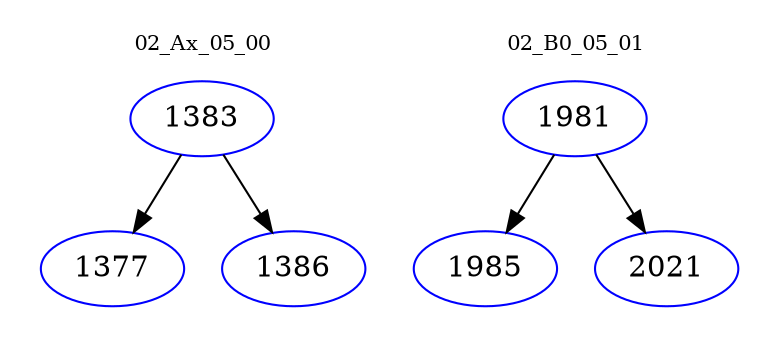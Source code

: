 digraph{
subgraph cluster_0 {
color = white
label = "02_Ax_05_00";
fontsize=10;
T0_1383 [label="1383", color="blue"]
T0_1383 -> T0_1377 [color="black"]
T0_1377 [label="1377", color="blue"]
T0_1383 -> T0_1386 [color="black"]
T0_1386 [label="1386", color="blue"]
}
subgraph cluster_1 {
color = white
label = "02_B0_05_01";
fontsize=10;
T1_1981 [label="1981", color="blue"]
T1_1981 -> T1_1985 [color="black"]
T1_1985 [label="1985", color="blue"]
T1_1981 -> T1_2021 [color="black"]
T1_2021 [label="2021", color="blue"]
}
}

